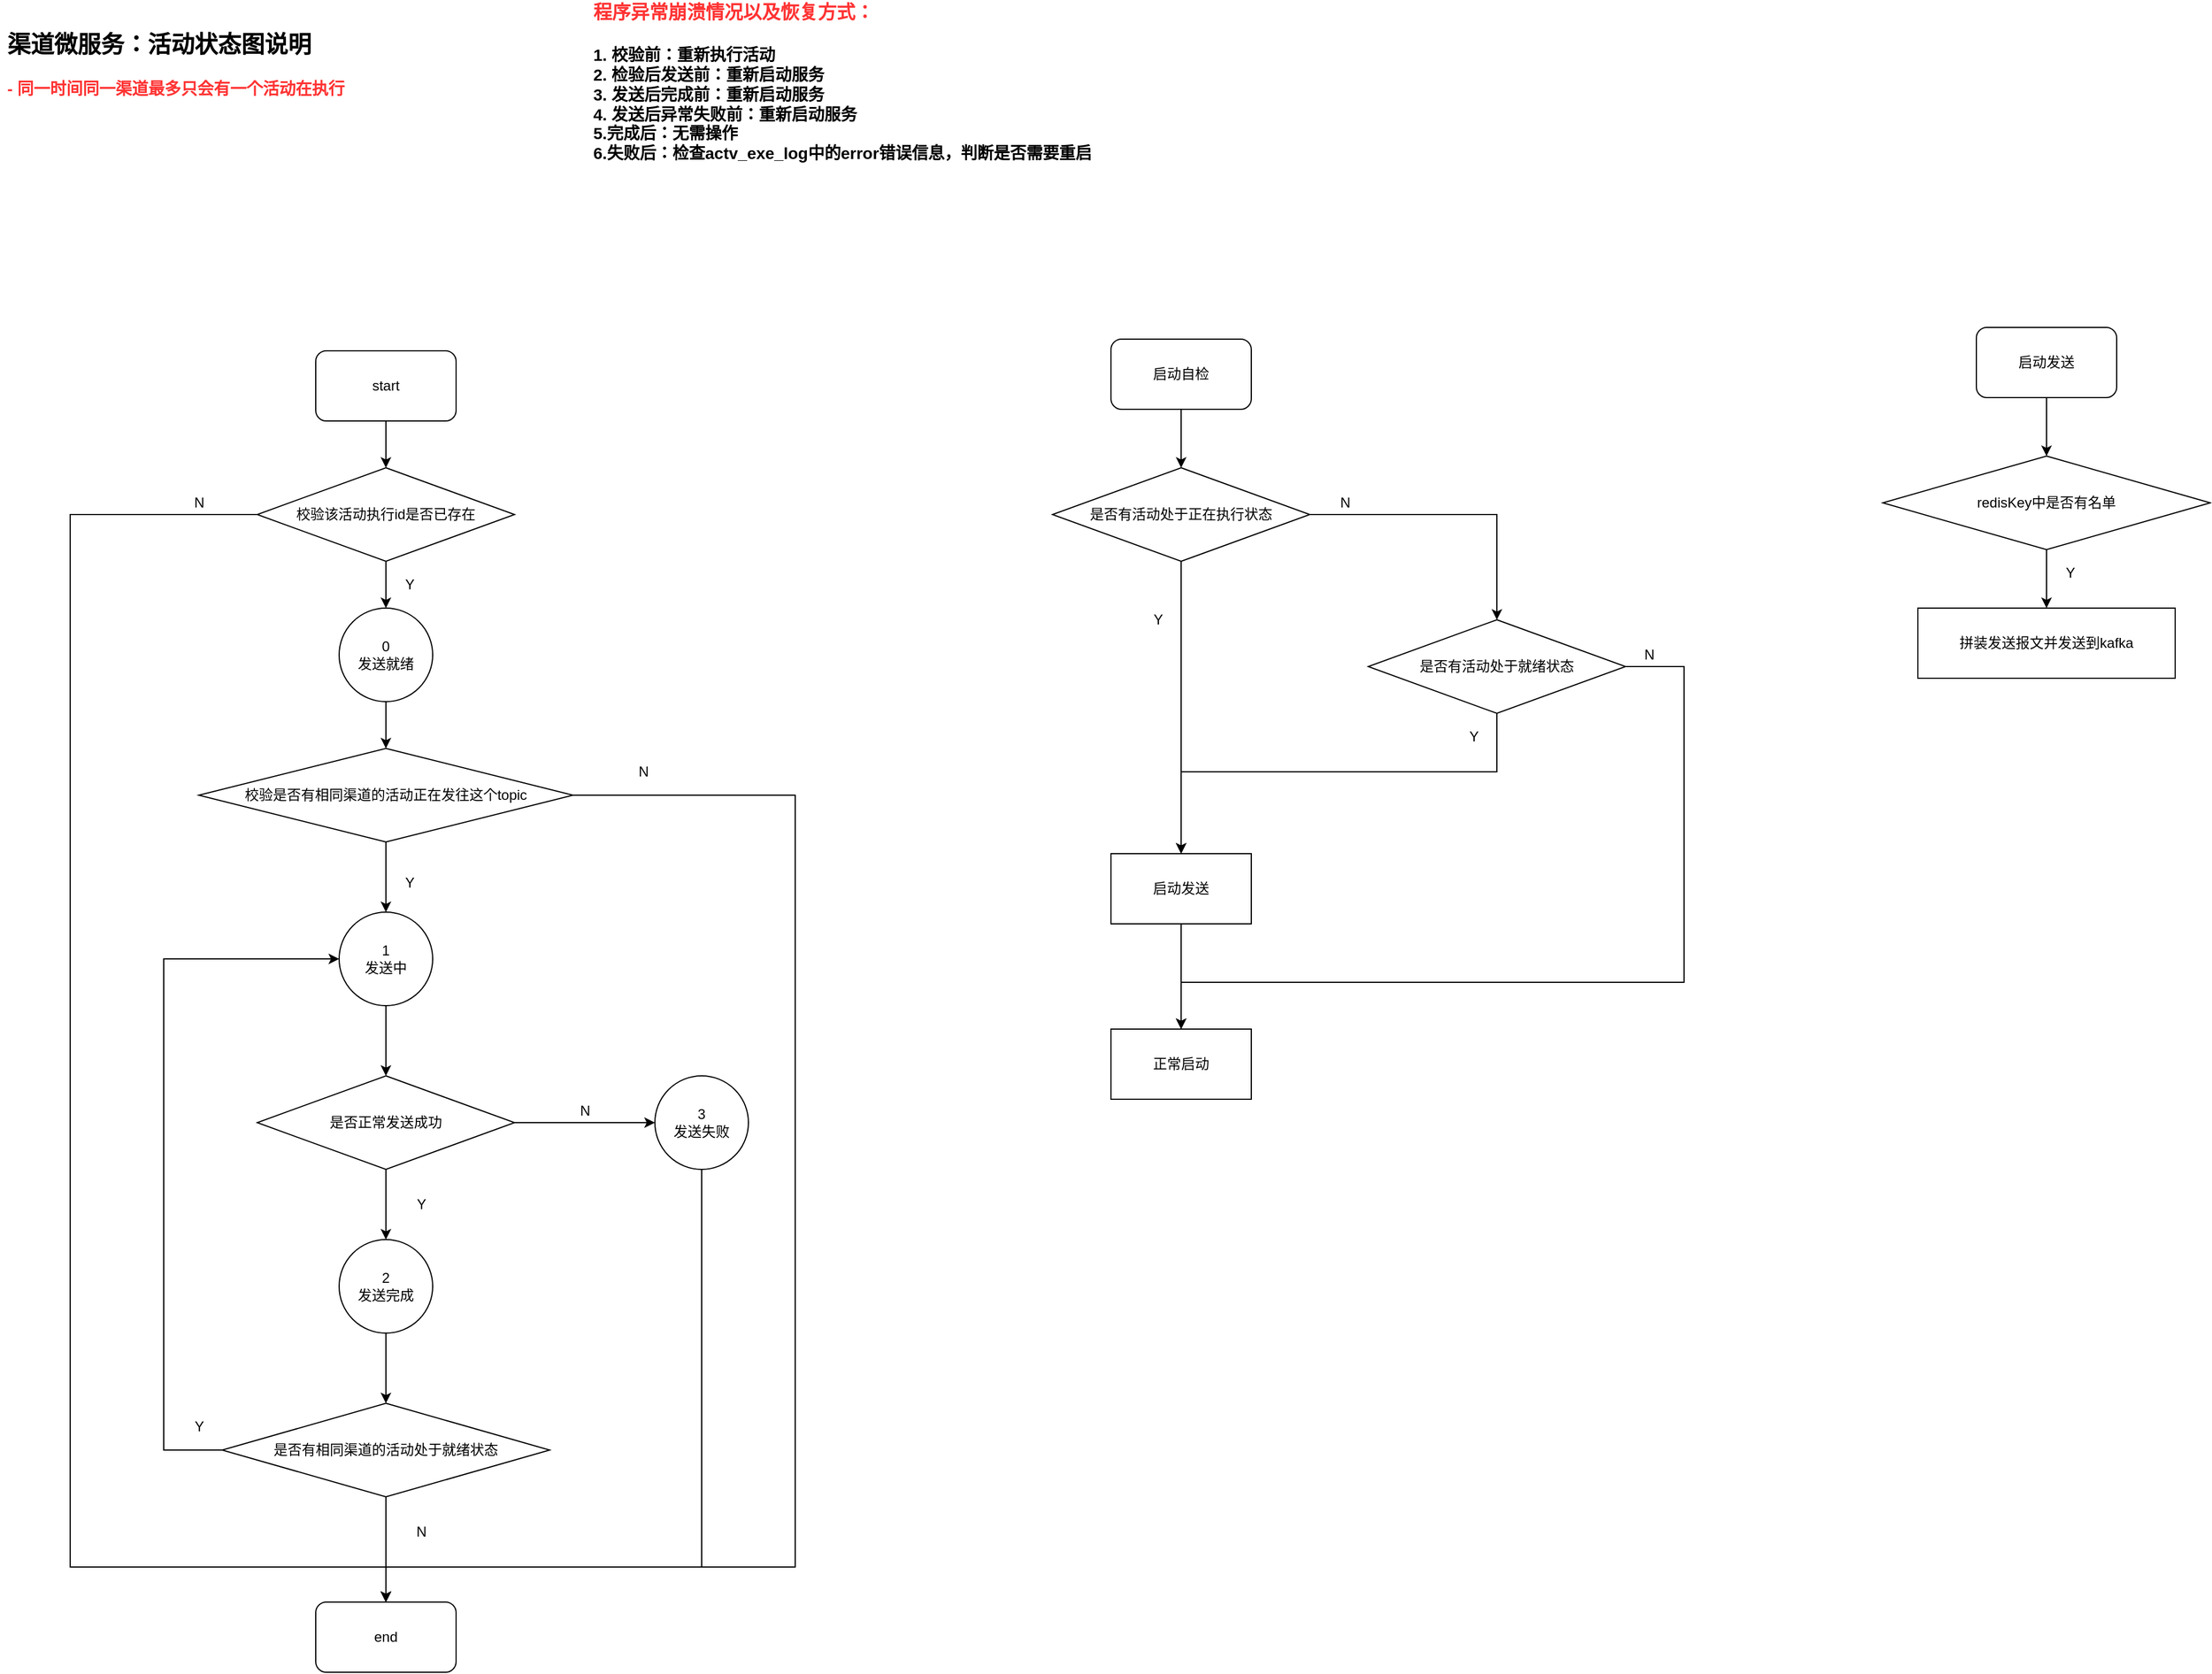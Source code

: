 <mxfile version="14.7.3" type="github">
  <diagram id="GtILbTFJ0FTtY-5zLsUg" name="Page-1">
    <mxGraphModel dx="2426" dy="2490" grid="1" gridSize="10" guides="1" tooltips="1" connect="1" arrows="1" fold="1" page="1" pageScale="1" pageWidth="827" pageHeight="1169" math="0" shadow="0">
      <root>
        <mxCell id="0" />
        <mxCell id="1" parent="0" />
        <mxCell id="-72PhuZYiqAgGAwzkjjb-24" style="edgeStyle=orthogonalEdgeStyle;rounded=0;orthogonalLoop=1;jettySize=auto;html=1;exitX=0.5;exitY=1;exitDx=0;exitDy=0;" edge="1" parent="1" source="-72PhuZYiqAgGAwzkjjb-1" target="-72PhuZYiqAgGAwzkjjb-23">
          <mxGeometry relative="1" as="geometry" />
        </mxCell>
        <mxCell id="-72PhuZYiqAgGAwzkjjb-1" value="0&lt;br&gt;发送就绪" style="ellipse;whiteSpace=wrap;html=1;aspect=fixed;" vertex="1" parent="1">
          <mxGeometry x="290" y="350" width="80" height="80" as="geometry" />
        </mxCell>
        <mxCell id="-72PhuZYiqAgGAwzkjjb-27" style="edgeStyle=orthogonalEdgeStyle;rounded=0;orthogonalLoop=1;jettySize=auto;html=1;exitX=0.5;exitY=1;exitDx=0;exitDy=0;" edge="1" parent="1" source="-72PhuZYiqAgGAwzkjjb-2" target="-72PhuZYiqAgGAwzkjjb-26">
          <mxGeometry relative="1" as="geometry" />
        </mxCell>
        <mxCell id="-72PhuZYiqAgGAwzkjjb-2" value="1&lt;br&gt;发送中" style="ellipse;whiteSpace=wrap;html=1;aspect=fixed;" vertex="1" parent="1">
          <mxGeometry x="290" y="610" width="80" height="80" as="geometry" />
        </mxCell>
        <mxCell id="-72PhuZYiqAgGAwzkjjb-47" style="edgeStyle=orthogonalEdgeStyle;rounded=0;orthogonalLoop=1;jettySize=auto;html=1;exitX=0.5;exitY=1;exitDx=0;exitDy=0;entryX=0.5;entryY=0;entryDx=0;entryDy=0;" edge="1" parent="1" source="-72PhuZYiqAgGAwzkjjb-3" target="-72PhuZYiqAgGAwzkjjb-44">
          <mxGeometry relative="1" as="geometry" />
        </mxCell>
        <mxCell id="-72PhuZYiqAgGAwzkjjb-3" value="2&lt;br&gt;发送完成" style="ellipse;whiteSpace=wrap;html=1;aspect=fixed;" vertex="1" parent="1">
          <mxGeometry x="290" y="890" width="80" height="80" as="geometry" />
        </mxCell>
        <mxCell id="-72PhuZYiqAgGAwzkjjb-50" style="edgeStyle=orthogonalEdgeStyle;rounded=0;orthogonalLoop=1;jettySize=auto;html=1;exitX=0.5;exitY=1;exitDx=0;exitDy=0;entryX=0.5;entryY=0;entryDx=0;entryDy=0;" edge="1" parent="1" source="-72PhuZYiqAgGAwzkjjb-4" target="-72PhuZYiqAgGAwzkjjb-37">
          <mxGeometry relative="1" as="geometry">
            <Array as="points">
              <mxPoint x="600" y="1170" />
              <mxPoint x="330" y="1170" />
            </Array>
          </mxGeometry>
        </mxCell>
        <mxCell id="-72PhuZYiqAgGAwzkjjb-4" value="3&lt;br&gt;发送失败" style="ellipse;whiteSpace=wrap;html=1;aspect=fixed;" vertex="1" parent="1">
          <mxGeometry x="560" y="750" width="80" height="80" as="geometry" />
        </mxCell>
        <mxCell id="-72PhuZYiqAgGAwzkjjb-11" style="edgeStyle=orthogonalEdgeStyle;rounded=0;orthogonalLoop=1;jettySize=auto;html=1;exitX=0.5;exitY=1;exitDx=0;exitDy=0;" edge="1" parent="1">
          <mxGeometry relative="1" as="geometry">
            <mxPoint x="434" y="360" as="sourcePoint" />
            <mxPoint x="434" y="360" as="targetPoint" />
          </mxGeometry>
        </mxCell>
        <mxCell id="-72PhuZYiqAgGAwzkjjb-22" style="edgeStyle=orthogonalEdgeStyle;rounded=0;orthogonalLoop=1;jettySize=auto;html=1;exitX=0.5;exitY=1;exitDx=0;exitDy=0;" edge="1" parent="1" source="-72PhuZYiqAgGAwzkjjb-19" target="-72PhuZYiqAgGAwzkjjb-1">
          <mxGeometry relative="1" as="geometry" />
        </mxCell>
        <mxCell id="-72PhuZYiqAgGAwzkjjb-54" style="edgeStyle=orthogonalEdgeStyle;rounded=0;orthogonalLoop=1;jettySize=auto;html=1;exitX=0;exitY=0.5;exitDx=0;exitDy=0;entryX=0.5;entryY=0;entryDx=0;entryDy=0;" edge="1" parent="1" source="-72PhuZYiqAgGAwzkjjb-19" target="-72PhuZYiqAgGAwzkjjb-37">
          <mxGeometry relative="1" as="geometry">
            <Array as="points">
              <mxPoint x="60" y="270" />
              <mxPoint x="60" y="1170" />
              <mxPoint x="330" y="1170" />
            </Array>
          </mxGeometry>
        </mxCell>
        <mxCell id="-72PhuZYiqAgGAwzkjjb-19" value="校验该活动执行id是否已存在" style="rhombus;whiteSpace=wrap;html=1;" vertex="1" parent="1">
          <mxGeometry x="220" y="230" width="220" height="80" as="geometry" />
        </mxCell>
        <mxCell id="-72PhuZYiqAgGAwzkjjb-25" style="edgeStyle=orthogonalEdgeStyle;rounded=0;orthogonalLoop=1;jettySize=auto;html=1;exitX=0.5;exitY=1;exitDx=0;exitDy=0;" edge="1" parent="1" source="-72PhuZYiqAgGAwzkjjb-23" target="-72PhuZYiqAgGAwzkjjb-2">
          <mxGeometry relative="1" as="geometry" />
        </mxCell>
        <mxCell id="-72PhuZYiqAgGAwzkjjb-55" style="edgeStyle=orthogonalEdgeStyle;rounded=0;orthogonalLoop=1;jettySize=auto;html=1;exitX=0;exitY=0.5;exitDx=0;exitDy=0;" edge="1" parent="1" source="-72PhuZYiqAgGAwzkjjb-23" target="-72PhuZYiqAgGAwzkjjb-37">
          <mxGeometry relative="1" as="geometry">
            <Array as="points">
              <mxPoint x="680" y="510" />
              <mxPoint x="680" y="1170" />
              <mxPoint x="330" y="1170" />
            </Array>
          </mxGeometry>
        </mxCell>
        <mxCell id="-72PhuZYiqAgGAwzkjjb-23" value="&lt;span&gt;校验是否有相同渠道的活动正在发往这个topic&lt;/span&gt;" style="rhombus;whiteSpace=wrap;html=1;" vertex="1" parent="1">
          <mxGeometry x="170" y="470" width="320" height="80" as="geometry" />
        </mxCell>
        <mxCell id="-72PhuZYiqAgGAwzkjjb-31" style="edgeStyle=orthogonalEdgeStyle;rounded=0;orthogonalLoop=1;jettySize=auto;html=1;exitX=0.5;exitY=1;exitDx=0;exitDy=0;entryX=0.5;entryY=0;entryDx=0;entryDy=0;" edge="1" parent="1" source="-72PhuZYiqAgGAwzkjjb-26" target="-72PhuZYiqAgGAwzkjjb-3">
          <mxGeometry relative="1" as="geometry" />
        </mxCell>
        <mxCell id="-72PhuZYiqAgGAwzkjjb-32" style="edgeStyle=orthogonalEdgeStyle;rounded=0;orthogonalLoop=1;jettySize=auto;html=1;exitX=1;exitY=0.5;exitDx=0;exitDy=0;" edge="1" parent="1" source="-72PhuZYiqAgGAwzkjjb-26" target="-72PhuZYiqAgGAwzkjjb-4">
          <mxGeometry relative="1" as="geometry" />
        </mxCell>
        <mxCell id="-72PhuZYiqAgGAwzkjjb-26" value="&lt;span&gt;是否正常发送成功&lt;/span&gt;" style="rhombus;whiteSpace=wrap;html=1;" vertex="1" parent="1">
          <mxGeometry x="220" y="750" width="220" height="80" as="geometry" />
        </mxCell>
        <mxCell id="-72PhuZYiqAgGAwzkjjb-28" value="Y" style="text;html=1;align=center;verticalAlign=middle;resizable=0;points=[];autosize=1;strokeColor=none;" vertex="1" parent="1">
          <mxGeometry x="340" y="320" width="20" height="20" as="geometry" />
        </mxCell>
        <mxCell id="-72PhuZYiqAgGAwzkjjb-29" value="Y" style="text;html=1;align=center;verticalAlign=middle;resizable=0;points=[];autosize=1;strokeColor=none;" vertex="1" parent="1">
          <mxGeometry x="350" y="850" width="20" height="20" as="geometry" />
        </mxCell>
        <mxCell id="-72PhuZYiqAgGAwzkjjb-30" value="Y" style="text;html=1;align=center;verticalAlign=middle;resizable=0;points=[];autosize=1;strokeColor=none;" vertex="1" parent="1">
          <mxGeometry x="340" y="574.5" width="20" height="20" as="geometry" />
        </mxCell>
        <mxCell id="-72PhuZYiqAgGAwzkjjb-33" value="N" style="text;html=1;align=center;verticalAlign=middle;resizable=0;points=[];autosize=1;strokeColor=none;" vertex="1" parent="1">
          <mxGeometry x="490" y="770" width="20" height="20" as="geometry" />
        </mxCell>
        <mxCell id="-72PhuZYiqAgGAwzkjjb-36" style="edgeStyle=orthogonalEdgeStyle;rounded=0;orthogonalLoop=1;jettySize=auto;html=1;exitX=0.5;exitY=1;exitDx=0;exitDy=0;" edge="1" parent="1" source="-72PhuZYiqAgGAwzkjjb-34" target="-72PhuZYiqAgGAwzkjjb-19">
          <mxGeometry relative="1" as="geometry" />
        </mxCell>
        <mxCell id="-72PhuZYiqAgGAwzkjjb-34" value="&lt;span&gt;start&lt;/span&gt;" style="rounded=1;whiteSpace=wrap;html=1;" vertex="1" parent="1">
          <mxGeometry x="270" y="130" width="120" height="60" as="geometry" />
        </mxCell>
        <mxCell id="-72PhuZYiqAgGAwzkjjb-37" value="&lt;span&gt;end&lt;br&gt;&lt;/span&gt;" style="rounded=1;whiteSpace=wrap;html=1;" vertex="1" parent="1">
          <mxGeometry x="270" y="1200" width="120" height="60" as="geometry" />
        </mxCell>
        <mxCell id="-72PhuZYiqAgGAwzkjjb-39" value="N" style="text;html=1;align=center;verticalAlign=middle;resizable=0;points=[];autosize=1;strokeColor=none;" vertex="1" parent="1">
          <mxGeometry x="160" y="250" width="20" height="20" as="geometry" />
        </mxCell>
        <mxCell id="-72PhuZYiqAgGAwzkjjb-45" style="edgeStyle=orthogonalEdgeStyle;rounded=0;orthogonalLoop=1;jettySize=auto;html=1;exitX=0;exitY=0.5;exitDx=0;exitDy=0;entryX=0;entryY=0.5;entryDx=0;entryDy=0;" edge="1" parent="1" source="-72PhuZYiqAgGAwzkjjb-44" target="-72PhuZYiqAgGAwzkjjb-2">
          <mxGeometry relative="1" as="geometry">
            <Array as="points">
              <mxPoint x="140" y="1070" />
              <mxPoint x="140" y="650" />
            </Array>
          </mxGeometry>
        </mxCell>
        <mxCell id="-72PhuZYiqAgGAwzkjjb-48" style="edgeStyle=orthogonalEdgeStyle;rounded=0;orthogonalLoop=1;jettySize=auto;html=1;exitX=0.5;exitY=1;exitDx=0;exitDy=0;" edge="1" parent="1" source="-72PhuZYiqAgGAwzkjjb-44" target="-72PhuZYiqAgGAwzkjjb-37">
          <mxGeometry relative="1" as="geometry" />
        </mxCell>
        <mxCell id="-72PhuZYiqAgGAwzkjjb-44" value="&lt;span&gt;是否有相同渠道的活动处于就绪状态&lt;/span&gt;" style="rhombus;whiteSpace=wrap;html=1;" vertex="1" parent="1">
          <mxGeometry x="190" y="1030" width="280" height="80" as="geometry" />
        </mxCell>
        <mxCell id="-72PhuZYiqAgGAwzkjjb-46" value="Y" style="text;html=1;align=center;verticalAlign=middle;resizable=0;points=[];autosize=1;strokeColor=none;" vertex="1" parent="1">
          <mxGeometry x="160" y="1040" width="20" height="20" as="geometry" />
        </mxCell>
        <mxCell id="-72PhuZYiqAgGAwzkjjb-49" value="N" style="text;html=1;align=center;verticalAlign=middle;resizable=0;points=[];autosize=1;strokeColor=none;" vertex="1" parent="1">
          <mxGeometry x="350" y="1130" width="20" height="20" as="geometry" />
        </mxCell>
        <mxCell id="-72PhuZYiqAgGAwzkjjb-53" value="N" style="text;html=1;align=center;verticalAlign=middle;resizable=0;points=[];autosize=1;strokeColor=none;" vertex="1" parent="1">
          <mxGeometry x="540" y="480" width="20" height="20" as="geometry" />
        </mxCell>
        <mxCell id="-72PhuZYiqAgGAwzkjjb-58" style="edgeStyle=orthogonalEdgeStyle;rounded=0;orthogonalLoop=1;jettySize=auto;html=1;exitX=0.5;exitY=1;exitDx=0;exitDy=0;" edge="1" parent="1" source="-72PhuZYiqAgGAwzkjjb-56" target="-72PhuZYiqAgGAwzkjjb-57">
          <mxGeometry relative="1" as="geometry" />
        </mxCell>
        <mxCell id="-72PhuZYiqAgGAwzkjjb-56" value="启动自检" style="rounded=1;whiteSpace=wrap;html=1;" vertex="1" parent="1">
          <mxGeometry x="950" y="120" width="120" height="60" as="geometry" />
        </mxCell>
        <mxCell id="-72PhuZYiqAgGAwzkjjb-62" style="edgeStyle=orthogonalEdgeStyle;rounded=0;orthogonalLoop=1;jettySize=auto;html=1;exitX=0.5;exitY=1;exitDx=0;exitDy=0;" edge="1" parent="1" source="-72PhuZYiqAgGAwzkjjb-57" target="-72PhuZYiqAgGAwzkjjb-61">
          <mxGeometry relative="1" as="geometry" />
        </mxCell>
        <mxCell id="-72PhuZYiqAgGAwzkjjb-65" style="edgeStyle=orthogonalEdgeStyle;rounded=0;orthogonalLoop=1;jettySize=auto;html=1;exitX=1;exitY=0.5;exitDx=0;exitDy=0;" edge="1" parent="1" source="-72PhuZYiqAgGAwzkjjb-57" target="-72PhuZYiqAgGAwzkjjb-64">
          <mxGeometry relative="1" as="geometry" />
        </mxCell>
        <mxCell id="-72PhuZYiqAgGAwzkjjb-57" value="是否有活动处于正在执行状态" style="rhombus;whiteSpace=wrap;html=1;" vertex="1" parent="1">
          <mxGeometry x="900" y="230" width="220" height="80" as="geometry" />
        </mxCell>
        <mxCell id="-72PhuZYiqAgGAwzkjjb-71" style="edgeStyle=orthogonalEdgeStyle;rounded=0;orthogonalLoop=1;jettySize=auto;html=1;exitX=0.5;exitY=1;exitDx=0;exitDy=0;" edge="1" parent="1" source="-72PhuZYiqAgGAwzkjjb-61" target="-72PhuZYiqAgGAwzkjjb-70">
          <mxGeometry relative="1" as="geometry" />
        </mxCell>
        <mxCell id="-72PhuZYiqAgGAwzkjjb-61" value="启动发送" style="whiteSpace=wrap;html=1;" vertex="1" parent="1">
          <mxGeometry x="950" y="560" width="120" height="60" as="geometry" />
        </mxCell>
        <mxCell id="-72PhuZYiqAgGAwzkjjb-66" style="edgeStyle=orthogonalEdgeStyle;rounded=0;orthogonalLoop=1;jettySize=auto;html=1;exitX=0.5;exitY=1;exitDx=0;exitDy=0;entryX=0.5;entryY=0;entryDx=0;entryDy=0;" edge="1" parent="1" source="-72PhuZYiqAgGAwzkjjb-64" target="-72PhuZYiqAgGAwzkjjb-61">
          <mxGeometry relative="1" as="geometry">
            <Array as="points">
              <mxPoint x="1280" y="490" />
              <mxPoint x="1010" y="490" />
            </Array>
          </mxGeometry>
        </mxCell>
        <mxCell id="-72PhuZYiqAgGAwzkjjb-72" style="edgeStyle=orthogonalEdgeStyle;rounded=0;orthogonalLoop=1;jettySize=auto;html=1;exitX=1;exitY=0.5;exitDx=0;exitDy=0;" edge="1" parent="1" source="-72PhuZYiqAgGAwzkjjb-64" target="-72PhuZYiqAgGAwzkjjb-70">
          <mxGeometry relative="1" as="geometry">
            <Array as="points">
              <mxPoint x="1440" y="400" />
              <mxPoint x="1440" y="670" />
              <mxPoint x="1010" y="670" />
            </Array>
          </mxGeometry>
        </mxCell>
        <mxCell id="-72PhuZYiqAgGAwzkjjb-64" value="是否有活动处于就绪状态" style="rhombus;whiteSpace=wrap;html=1;" vertex="1" parent="1">
          <mxGeometry x="1170" y="360" width="220" height="80" as="geometry" />
        </mxCell>
        <mxCell id="-72PhuZYiqAgGAwzkjjb-67" value="Y" style="text;html=1;align=center;verticalAlign=middle;resizable=0;points=[];autosize=1;strokeColor=none;" vertex="1" parent="1">
          <mxGeometry x="980" y="350" width="20" height="20" as="geometry" />
        </mxCell>
        <mxCell id="-72PhuZYiqAgGAwzkjjb-68" value="Y" style="text;html=1;align=center;verticalAlign=middle;resizable=0;points=[];autosize=1;strokeColor=none;" vertex="1" parent="1">
          <mxGeometry x="1250" y="450" width="20" height="20" as="geometry" />
        </mxCell>
        <mxCell id="-72PhuZYiqAgGAwzkjjb-69" value="N" style="text;html=1;align=center;verticalAlign=middle;resizable=0;points=[];autosize=1;strokeColor=none;" vertex="1" parent="1">
          <mxGeometry x="1140" y="250" width="20" height="20" as="geometry" />
        </mxCell>
        <mxCell id="-72PhuZYiqAgGAwzkjjb-70" value="正常启动" style="whiteSpace=wrap;html=1;" vertex="1" parent="1">
          <mxGeometry x="950" y="710" width="120" height="60" as="geometry" />
        </mxCell>
        <mxCell id="-72PhuZYiqAgGAwzkjjb-73" value="N" style="text;html=1;align=center;verticalAlign=middle;resizable=0;points=[];autosize=1;strokeColor=none;" vertex="1" parent="1">
          <mxGeometry x="1400" y="380" width="20" height="20" as="geometry" />
        </mxCell>
        <mxCell id="-72PhuZYiqAgGAwzkjjb-76" value="&lt;h1 style=&quot;text-align: left&quot;&gt;&lt;font style=&quot;font-size: 20px&quot;&gt;渠道微服务：活动状态图说明&lt;/font&gt;&lt;/h1&gt;&lt;div style=&quot;text-align: left&quot;&gt;&lt;span style=&quot;font-size: 14px&quot;&gt;&lt;font color=&quot;#ff3333&quot;&gt;&lt;b&gt;- 同一时间同一渠道最多只会有一个活动在执行&lt;/b&gt;&lt;/font&gt;&lt;/span&gt;&lt;br&gt;&lt;/div&gt;" style="text;html=1;align=center;verticalAlign=middle;resizable=0;points=[];autosize=1;strokeColor=none;" vertex="1" parent="1">
          <mxGeometry y="-160" width="300" height="70" as="geometry" />
        </mxCell>
        <mxCell id="-72PhuZYiqAgGAwzkjjb-77" value="&lt;div style=&quot;text-align: left&quot;&gt;&lt;b style=&quot;color: rgb(255 , 51 , 51)&quot;&gt;&lt;font style=&quot;font-size: 16px&quot;&gt;程序异常崩溃情况以及恢复方式：&lt;/font&gt;&lt;/b&gt;&lt;/div&gt;&lt;div style=&quot;text-align: left&quot;&gt;&lt;b style=&quot;color: rgb(255 , 51 , 51)&quot;&gt;&lt;font style=&quot;font-size: 16px&quot;&gt;&lt;br&gt;&lt;/font&gt;&lt;/b&gt;&lt;/div&gt;&lt;font style=&quot;font-size: 14px&quot;&gt;&lt;div style=&quot;text-align: left&quot;&gt;&lt;b&gt;1. 校验前：重新执行活动&lt;/b&gt;&lt;/div&gt;&lt;b&gt;&lt;div style=&quot;text-align: left&quot;&gt;&lt;b&gt;2. 检验后发送前：重新启动服务&lt;/b&gt;&lt;/div&gt;&lt;div style=&quot;text-align: left&quot;&gt;&lt;b&gt;3. 发送后完成前：重新启动服务&lt;/b&gt;&lt;/div&gt;&lt;div style=&quot;text-align: left&quot;&gt;&lt;b&gt;4. 发送后异常失败前：重新启动服务&lt;/b&gt;&lt;/div&gt;&lt;div style=&quot;text-align: left&quot;&gt;&lt;b&gt;5.完成后：无需操作&lt;/b&gt;&lt;/div&gt;&lt;div style=&quot;text-align: left&quot;&gt;&lt;b&gt;6.失败后：检查actv_exe_log中的error错误信息，判断是否需要重启&lt;/b&gt;&lt;/div&gt;&lt;/b&gt;&lt;/font&gt;" style="text;html=1;align=center;verticalAlign=middle;resizable=0;points=[];autosize=1;strokeColor=none;" vertex="1" parent="1">
          <mxGeometry x="500" y="-160" width="440" height="120" as="geometry" />
        </mxCell>
        <mxCell id="-72PhuZYiqAgGAwzkjjb-82" style="edgeStyle=orthogonalEdgeStyle;rounded=0;orthogonalLoop=1;jettySize=auto;html=1;exitX=0.5;exitY=1;exitDx=0;exitDy=0;entryX=0.5;entryY=0;entryDx=0;entryDy=0;" edge="1" parent="1" source="-72PhuZYiqAgGAwzkjjb-78" target="-72PhuZYiqAgGAwzkjjb-80">
          <mxGeometry relative="1" as="geometry" />
        </mxCell>
        <mxCell id="-72PhuZYiqAgGAwzkjjb-78" value="启动发送" style="rounded=1;whiteSpace=wrap;html=1;" vertex="1" parent="1">
          <mxGeometry x="1690" y="110" width="120" height="60" as="geometry" />
        </mxCell>
        <mxCell id="-72PhuZYiqAgGAwzkjjb-83" style="edgeStyle=orthogonalEdgeStyle;rounded=0;orthogonalLoop=1;jettySize=auto;html=1;exitX=0.5;exitY=1;exitDx=0;exitDy=0;entryX=0.5;entryY=0;entryDx=0;entryDy=0;" edge="1" parent="1" source="-72PhuZYiqAgGAwzkjjb-80" target="-72PhuZYiqAgGAwzkjjb-81">
          <mxGeometry relative="1" as="geometry" />
        </mxCell>
        <mxCell id="-72PhuZYiqAgGAwzkjjb-80" value="&lt;span&gt;redisKey中是否有名单&lt;/span&gt;" style="rhombus;whiteSpace=wrap;html=1;" vertex="1" parent="1">
          <mxGeometry x="1610" y="220" width="280" height="80" as="geometry" />
        </mxCell>
        <mxCell id="-72PhuZYiqAgGAwzkjjb-81" value="拼装发送报文并发送到kafka" style="whiteSpace=wrap;html=1;" vertex="1" parent="1">
          <mxGeometry x="1640" y="350" width="220" height="60" as="geometry" />
        </mxCell>
        <mxCell id="-72PhuZYiqAgGAwzkjjb-84" value="Y" style="text;html=1;align=center;verticalAlign=middle;resizable=0;points=[];autosize=1;strokeColor=none;" vertex="1" parent="1">
          <mxGeometry x="1760" y="310" width="20" height="20" as="geometry" />
        </mxCell>
      </root>
    </mxGraphModel>
  </diagram>
</mxfile>
